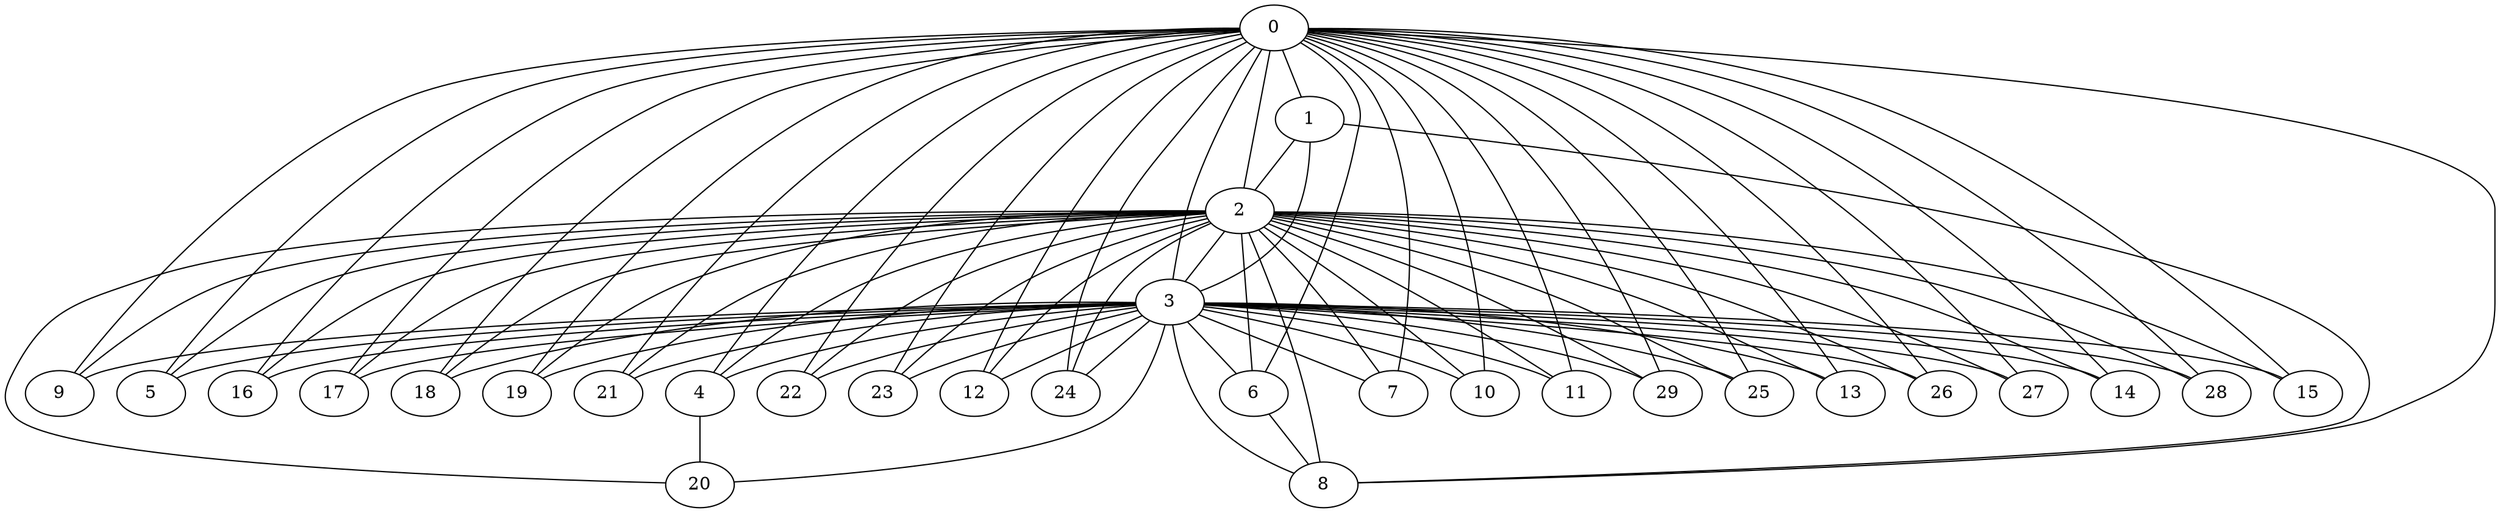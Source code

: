 graph G {
   0 -- 4
   0 -- 3
   0 -- 2
   0 -- 9
   0 -- 1
   0 -- 5
   0 -- 6
   0 -- 7
   0 -- 8
   0 -- 10
   0 -- 11
   0 -- 12
   0 -- 13
   0 -- 14
   0 -- 15
   0 -- 16
   0 -- 17
   0 -- 18
   0 -- 19
   0 -- 21
   0 -- 22
   0 -- 23
   0 -- 24
   0 -- 25
   0 -- 26
   0 -- 27
   0 -- 28
   0 -- 29
   1 -- 8
   1 -- 2
   1 -- 3
   2 -- 8
   2 -- 4
   2 -- 3
   2 -- 9
   2 -- 5
   2 -- 6
   2 -- 7
   2 -- 10
   2 -- 11
   2 -- 12
   2 -- 13
   2 -- 14
   2 -- 15
   2 -- 16
   2 -- 17
   2 -- 18
   2 -- 19
   2 -- 20
   2 -- 21
   2 -- 22
   2 -- 23
   2 -- 24
   2 -- 25
   2 -- 26
   2 -- 27
   2 -- 28
   2 -- 29
   3 -- 8
   3 -- 4
   3 -- 9
   3 -- 5
   3 -- 6
   3 -- 7
   3 -- 10
   3 -- 11
   3 -- 12
   3 -- 13
   3 -- 14
   3 -- 15
   3 -- 16
   3 -- 17
   3 -- 18
   3 -- 19
   3 -- 20
   3 -- 21
   3 -- 22
   3 -- 23
   3 -- 24
   3 -- 25
   3 -- 26
   3 -- 27
   3 -- 28
   3 -- 29
   4 -- 20
   6 -- 8
}
